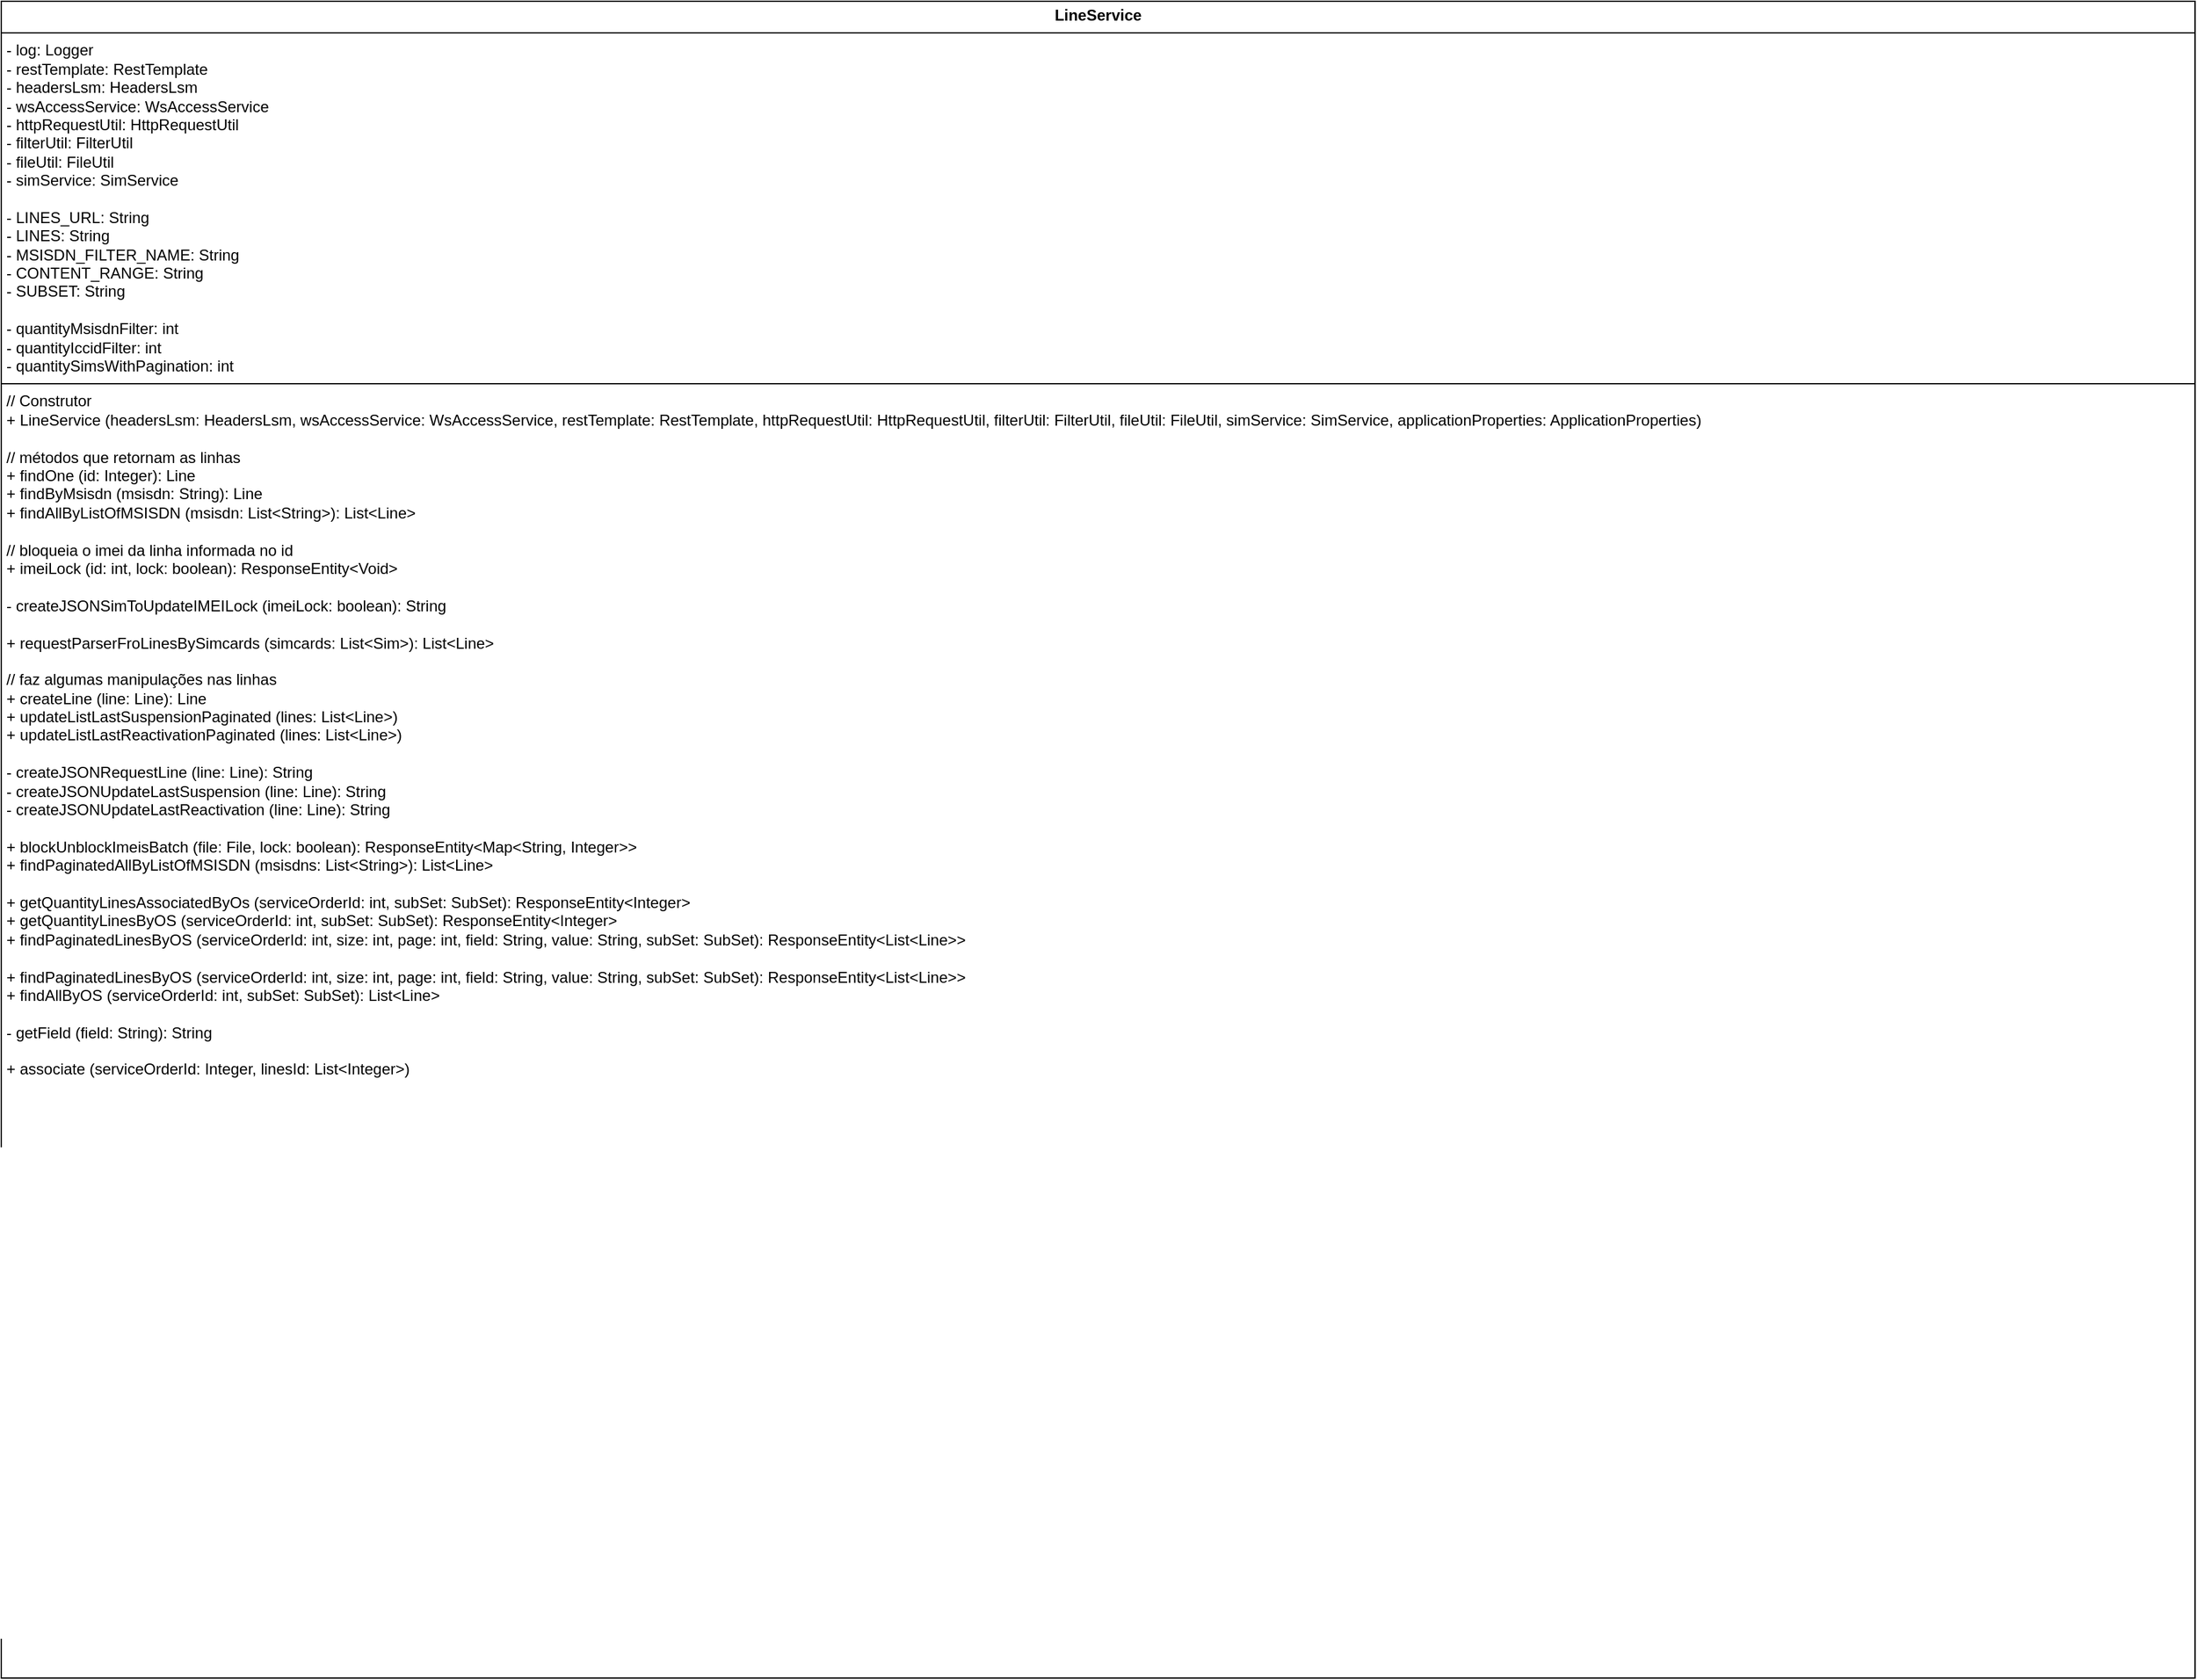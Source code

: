 <mxfile version="25.0.3">
  <diagram name="Página-1" id="WIarTYcK9mzcMmai8Q3U">
    <mxGraphModel dx="1318" dy="702" grid="1" gridSize="10" guides="1" tooltips="1" connect="1" arrows="1" fold="1" page="1" pageScale="1" pageWidth="827" pageHeight="1169" math="0" shadow="0">
      <root>
        <mxCell id="0" />
        <mxCell id="1" parent="0" />
        <mxCell id="_Q2rO_S_ZnNFXFwdMdMo-1" value="&lt;p style=&quot;margin:0px;margin-top:4px;text-align:center;&quot;&gt;&lt;b&gt;LineService&lt;/b&gt;&lt;/p&gt;&lt;hr size=&quot;1&quot; style=&quot;border-style:solid;&quot;&gt;&lt;p style=&quot;margin:0px;margin-left:4px;&quot;&gt;- log: Logger&lt;/p&gt;&lt;p style=&quot;margin:0px;margin-left:4px;&quot;&gt;- restTemplate: RestTemplate&lt;/p&gt;&lt;p style=&quot;margin:0px;margin-left:4px;&quot;&gt;- headersLsm: HeadersLsm&lt;/p&gt;&lt;p style=&quot;margin:0px;margin-left:4px;&quot;&gt;- wsAccessService: WsAccessService&lt;/p&gt;&lt;p style=&quot;margin:0px;margin-left:4px;&quot;&gt;- httpRequestUtil: HttpRequestUtil&lt;/p&gt;&lt;p style=&quot;margin:0px;margin-left:4px;&quot;&gt;- filterUtil: FilterUtil&lt;/p&gt;&lt;p style=&quot;margin:0px;margin-left:4px;&quot;&gt;- fileUtil: FileUtil&lt;/p&gt;&lt;p style=&quot;margin:0px;margin-left:4px;&quot;&gt;- simService: SimService&lt;/p&gt;&lt;p style=&quot;margin:0px;margin-left:4px;&quot;&gt;&lt;br&gt;&lt;/p&gt;&lt;p style=&quot;margin:0px;margin-left:4px;&quot;&gt;- LINES_URL: String&lt;/p&gt;&lt;p style=&quot;margin:0px;margin-left:4px;&quot;&gt;- LINES: String&lt;/p&gt;&lt;p style=&quot;margin:0px;margin-left:4px;&quot;&gt;- MSISDN_FILTER_NAME: String&lt;br&gt;- CONTENT_RANGE: String&lt;/p&gt;&lt;p style=&quot;margin:0px;margin-left:4px;&quot;&gt;- SUBSET: String&lt;/p&gt;&lt;p style=&quot;margin:0px;margin-left:4px;&quot;&gt;&lt;br&gt;&lt;/p&gt;&lt;p style=&quot;margin:0px;margin-left:4px;&quot;&gt;- quantityMsisdnFilter: int&lt;/p&gt;&lt;p style=&quot;margin:0px;margin-left:4px;&quot;&gt;- quantityIccidFilter: int&lt;/p&gt;&lt;p style=&quot;margin:0px;margin-left:4px;&quot;&gt;- quantitySimsWithPagination: int&lt;/p&gt;&lt;hr size=&quot;1&quot; style=&quot;border-style:solid;&quot;&gt;&lt;p style=&quot;margin:0px;margin-left:4px;&quot;&gt;// Construtor&lt;/p&gt;&lt;p style=&quot;margin:0px;margin-left:4px;&quot;&gt;+ LineService (headersLsm: HeadersLsm, wsAccessService: WsAccessService, restTemplate: RestTemplate, httpRequestUtil: HttpRequestUtil, filterUtil: FilterUtil, fileUtil: FileUtil, simService: SimService, applicationProperties: ApplicationProperties)&lt;/p&gt;&lt;p style=&quot;margin:0px;margin-left:4px;&quot;&gt;&lt;br&gt;&lt;/p&gt;&lt;p style=&quot;margin:0px;margin-left:4px;&quot;&gt;// métodos que retornam as linhas&lt;/p&gt;&lt;p style=&quot;margin:0px;margin-left:4px;&quot;&gt;+ findOne (id: Integer): Line&lt;/p&gt;&lt;p style=&quot;margin:0px;margin-left:4px;&quot;&gt;+ findByMsisdn (msisdn: String): Line&lt;/p&gt;&lt;p style=&quot;margin:0px;margin-left:4px;&quot;&gt;+ findAllByListOfMSISDN (msisdn: List&amp;lt;String&amp;gt;): List&amp;lt;Line&amp;gt;&lt;/p&gt;&lt;p style=&quot;margin:0px;margin-left:4px;&quot;&gt;&lt;br&gt;&lt;/p&gt;&lt;p style=&quot;margin:0px;margin-left:4px;&quot;&gt;// bloqueia o imei da linha informada no id&lt;/p&gt;&lt;p style=&quot;margin:0px;margin-left:4px;&quot;&gt;+ imeiLock (id: int, lock: boolean): ResponseEntity&amp;lt;Void&amp;gt;&lt;/p&gt;&lt;p style=&quot;margin:0px;margin-left:4px;&quot;&gt;&lt;br&gt;&lt;/p&gt;&lt;p style=&quot;margin:0px;margin-left:4px;&quot;&gt;- createJSONSimToUpdateIMEILock (imeiLock: boolean): String&lt;/p&gt;&lt;p style=&quot;margin:0px;margin-left:4px;&quot;&gt;&lt;br&gt;&lt;/p&gt;&lt;p style=&quot;margin:0px;margin-left:4px;&quot;&gt;+ requestParserFroLinesBySimcards (simcards: List&amp;lt;Sim&amp;gt;): List&amp;lt;Line&amp;gt;&lt;/p&gt;&lt;p style=&quot;margin:0px;margin-left:4px;&quot;&gt;&lt;br&gt;&lt;/p&gt;&lt;p style=&quot;margin:0px;margin-left:4px;&quot;&gt;// faz algumas manipulações nas linhas&lt;/p&gt;&lt;p style=&quot;margin:0px;margin-left:4px;&quot;&gt;+ createLine (line: Line): Line&lt;/p&gt;&lt;p style=&quot;margin:0px;margin-left:4px;&quot;&gt;+ updateListLastSuspensionPaginated (lines: List&amp;lt;Line&amp;gt;)&lt;/p&gt;&lt;p style=&quot;margin:0px;margin-left:4px;&quot;&gt;+ updateListLastReactivationPaginated (lines: List&amp;lt;Line&amp;gt;)&lt;/p&gt;&lt;p style=&quot;margin:0px;margin-left:4px;&quot;&gt;&lt;br&gt;&lt;/p&gt;&lt;p style=&quot;margin:0px;margin-left:4px;&quot;&gt;- createJSONRequestLine (line: Line): String&lt;/p&gt;&lt;p style=&quot;margin:0px;margin-left:4px;&quot;&gt;- createJSONUpdateLastSuspension (line: Line): String&lt;/p&gt;&lt;p style=&quot;margin:0px;margin-left:4px;&quot;&gt;- createJSONUpdateLastReactivation (line: Line): String&lt;/p&gt;&lt;p style=&quot;margin:0px;margin-left:4px;&quot;&gt;&lt;br&gt;&lt;/p&gt;&lt;p style=&quot;margin:0px;margin-left:4px;&quot;&gt;+ blockUnblockImeisBatch (file: File, lock: boolean): ResponseEntity&amp;lt;Map&amp;lt;String, Integer&amp;gt;&amp;gt;&amp;nbsp;&lt;/p&gt;&lt;p style=&quot;margin:0px;margin-left:4px;&quot;&gt;+ findPaginatedAllByListOfMSISDN (msisdns: List&amp;lt;String&amp;gt;): List&amp;lt;Line&amp;gt;&lt;/p&gt;&lt;p style=&quot;margin:0px;margin-left:4px;&quot;&gt;&lt;br&gt;&lt;/p&gt;&lt;p style=&quot;margin:0px;margin-left:4px;&quot;&gt;+ getQuantityLinesAssociatedByOs (serviceOrderId: int, subSet: SubSet): ResponseEntity&amp;lt;Integer&amp;gt;&lt;/p&gt;&lt;p style=&quot;margin:0px;margin-left:4px;&quot;&gt;+ getQuantityLinesByOS (serviceOrderId: int, subSet: SubSet): ResponseEntity&amp;lt;Integer&amp;gt;&lt;/p&gt;&lt;p style=&quot;margin:0px;margin-left:4px;&quot;&gt;+ findPaginatedLinesByOS (serviceOrderId: int, size: int, page: int, field: String, value: String, subSet: SubSet): ResponseEntity&amp;lt;List&amp;lt;Line&amp;gt;&amp;gt;&lt;/p&gt;&lt;p style=&quot;margin:0px;margin-left:4px;&quot;&gt;&lt;br&gt;&lt;/p&gt;&lt;p style=&quot;margin:0px;margin-left:4px;&quot;&gt;+ findPaginatedLinesByOS (serviceOrderId: int, size: int, page: int, field: String, value: String, subSet: SubSet): ResponseEntity&amp;lt;List&amp;lt;Line&amp;gt;&amp;gt;&lt;/p&gt;&lt;p style=&quot;margin:0px;margin-left:4px;&quot;&gt;+ findAllByOS (serviceOrderId: int, subSet: SubSet): List&amp;lt;Line&amp;gt;&lt;/p&gt;&lt;p style=&quot;margin:0px;margin-left:4px;&quot;&gt;&lt;br&gt;&lt;/p&gt;&lt;p style=&quot;margin:0px;margin-left:4px;&quot;&gt;- getField (field: String): String&lt;/p&gt;&lt;p style=&quot;margin:0px;margin-left:4px;&quot;&gt;&lt;br&gt;&lt;/p&gt;&lt;p style=&quot;margin:0px;margin-left:4px;&quot;&gt;+ associate (serviceOrderId: Integer, linesId: List&amp;lt;Integer&amp;gt;)&lt;/p&gt;" style="verticalAlign=top;align=left;overflow=fill;html=1;whiteSpace=wrap;" vertex="1" parent="1">
          <mxGeometry x="50" y="50" width="1700" height="1300" as="geometry" />
        </mxCell>
      </root>
    </mxGraphModel>
  </diagram>
</mxfile>
